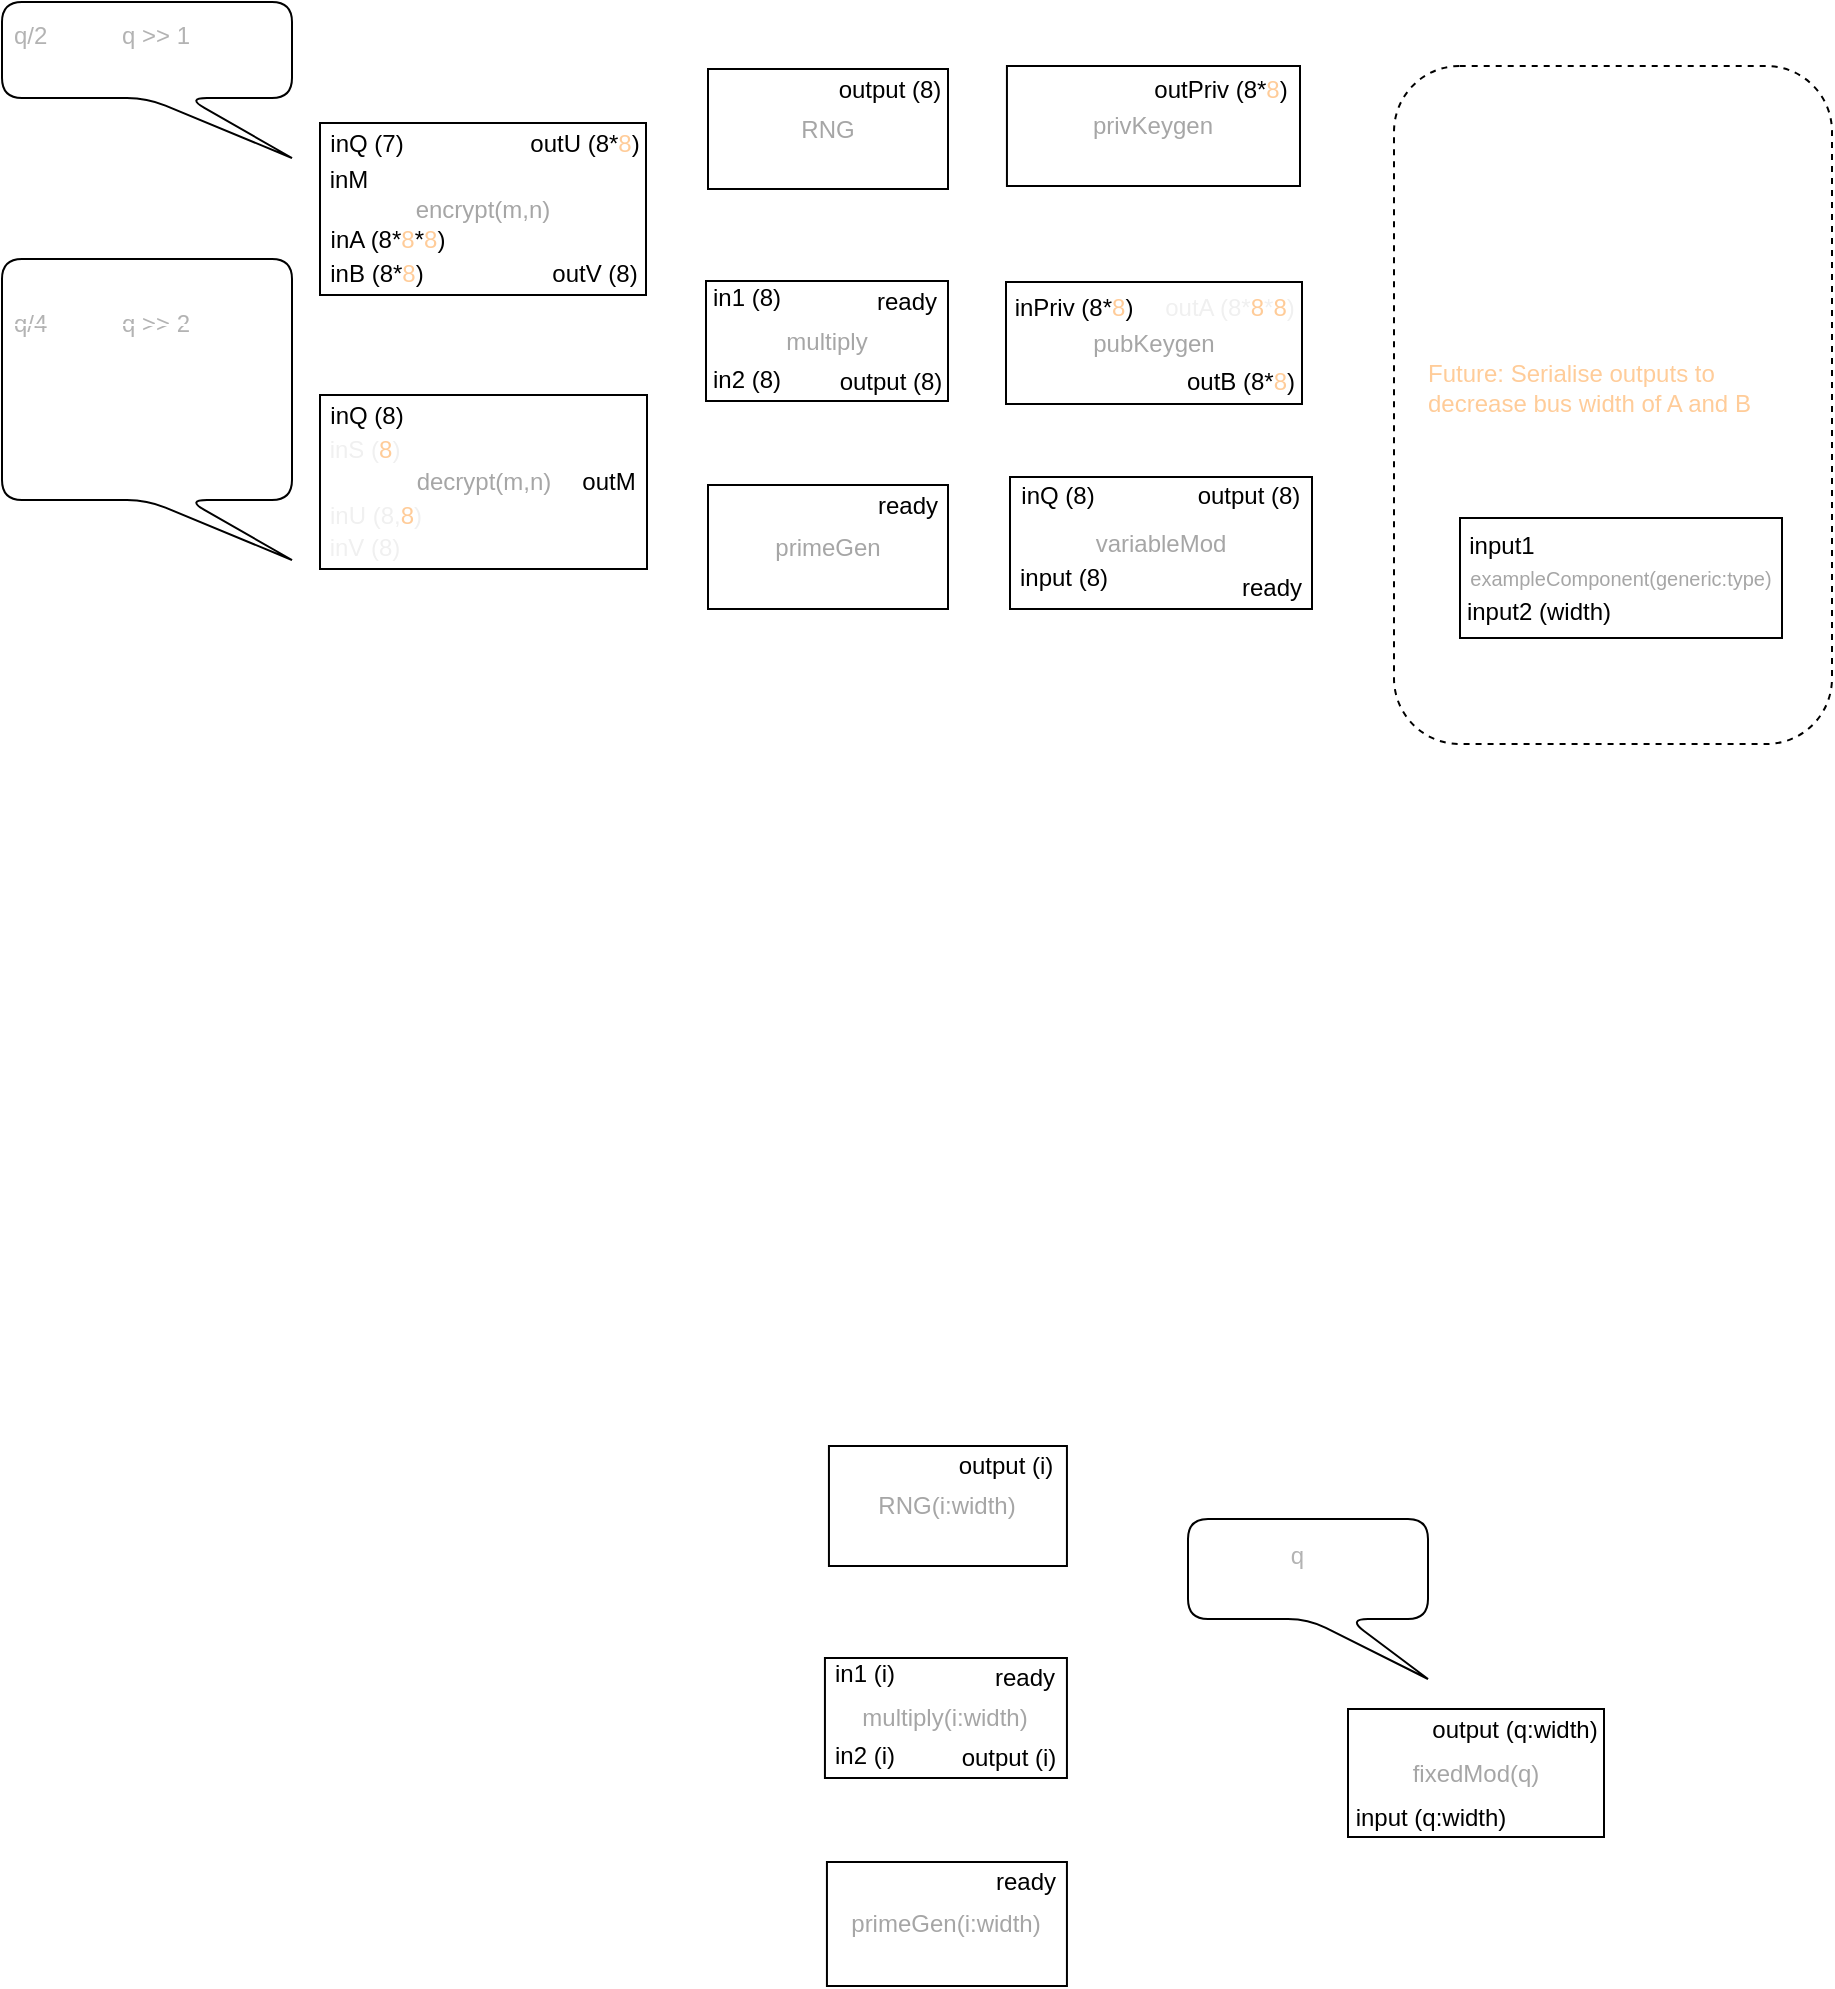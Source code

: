 <mxfile compressed="false" version="15.3.8" type="device">
  <diagram id="Qa77dYHcRy5dU1d4dy6T" name="Page-1">
    <mxGraphModel dx="582" dy="1662" grid="0" gridSize="10" guides="1" tooltips="1" connect="1" arrows="1" fold="1" page="1" pageScale="1" pageWidth="850" pageHeight="1100" math="0" shadow="0">
      <root>
        <mxCell id="0" />
        <mxCell id="1" parent="0" />
        <mxCell id="z-ZfQAUh8bczPbL0wc4s-18" value="pubKeygen" style="rounded=0;whiteSpace=wrap;html=1;fontColor=#A6A6A6;" parent="1" vertex="1">
          <mxGeometry x="508" y="167" width="148" height="61" as="geometry" />
        </mxCell>
        <mxCell id="z-ZfQAUh8bczPbL0wc4s-19" value="inPriv (8*&lt;span style=&quot;color: rgb(255 , 204 , 153) ; text-align: left&quot;&gt;8&lt;/span&gt;)" style="text;html=1;strokeColor=none;fillColor=none;align=center;verticalAlign=middle;whiteSpace=wrap;rounded=0;" parent="1" vertex="1">
          <mxGeometry x="510" y="170" width="63.65" height="20" as="geometry" />
        </mxCell>
        <mxCell id="z-ZfQAUh8bczPbL0wc4s-27" value="outB (8*&lt;span style=&quot;color: rgb(255 , 204 , 153) ; text-align: left&quot;&gt;8&lt;/span&gt;)" style="text;html=1;strokeColor=none;fillColor=none;align=center;verticalAlign=middle;whiteSpace=wrap;rounded=0;" parent="1" vertex="1">
          <mxGeometry x="595.47" y="207" width="61" height="20" as="geometry" />
        </mxCell>
        <mxCell id="z-ZfQAUh8bczPbL0wc4s-21" value="fixedMod(q)" style="rounded=0;whiteSpace=wrap;html=1;fontColor=#A6A6A6;" parent="1" vertex="1">
          <mxGeometry x="679" y="880.5" width="128" height="64" as="geometry" />
        </mxCell>
        <mxCell id="z-ZfQAUh8bczPbL0wc4s-24" value="output (q:width)" style="text;html=1;align=center;verticalAlign=middle;resizable=0;points=[];autosize=1;strokeColor=none;fillColor=none;" parent="1" vertex="1">
          <mxGeometry x="715" y="881.5" width="93" height="18" as="geometry" />
        </mxCell>
        <mxCell id="z-ZfQAUh8bczPbL0wc4s-62" value="input (q:width)" style="text;html=1;strokeColor=none;fillColor=none;align=center;verticalAlign=middle;whiteSpace=wrap;rounded=0;" parent="1" vertex="1">
          <mxGeometry x="679" y="924.5" width="83" height="20" as="geometry" />
        </mxCell>
        <mxCell id="z-ZfQAUh8bczPbL0wc4s-49" value="decrypt(m,n)" style="rounded=0;whiteSpace=wrap;html=1;fontColor=#A6A6A6;" parent="1" vertex="1">
          <mxGeometry x="165" y="223.5" width="163.5" height="87" as="geometry" />
        </mxCell>
        <mxCell id="z-ZfQAUh8bczPbL0wc4s-65" value="outM" style="text;html=1;align=center;verticalAlign=middle;resizable=0;points=[];autosize=1;strokeColor=none;fillColor=none;" parent="1" vertex="1">
          <mxGeometry x="288.5" y="257" width="40" height="20" as="geometry" />
        </mxCell>
        <mxCell id="z-ZfQAUh8bczPbL0wc4s-48" value="encrypt(m,n)" style="rounded=0;whiteSpace=wrap;html=1;fontColor=#A6A6A6;" parent="1" vertex="1">
          <mxGeometry x="165" y="87.5" width="163" height="86" as="geometry" />
        </mxCell>
        <mxCell id="z-ZfQAUh8bczPbL0wc4s-50" value="inA (8*&lt;span style=&quot;color: rgb(255 , 204 , 153) ; text-align: left&quot;&gt;8&lt;/span&gt;*&lt;span style=&quot;color: rgb(255 , 204 , 153) ; text-align: left&quot;&gt;8&lt;/span&gt;)" style="text;html=1;strokeColor=none;fillColor=none;align=center;verticalAlign=middle;whiteSpace=wrap;rounded=0;" parent="1" vertex="1">
          <mxGeometry x="163" y="135.5" width="72" height="20" as="geometry" />
        </mxCell>
        <mxCell id="z-ZfQAUh8bczPbL0wc4s-51" value="inB (8*&lt;span style=&quot;color: rgb(255 , 204 , 153) ; text-align: left&quot;&gt;8&lt;/span&gt;)" style="text;html=1;strokeColor=none;fillColor=none;align=center;verticalAlign=middle;whiteSpace=wrap;rounded=0;" parent="1" vertex="1">
          <mxGeometry x="164" y="152.5" width="59" height="20" as="geometry" />
        </mxCell>
        <mxCell id="z-ZfQAUh8bczPbL0wc4s-52" value="inM" style="text;html=1;align=center;verticalAlign=middle;resizable=0;points=[];autosize=1;strokeColor=none;fillColor=none;" parent="1" vertex="1">
          <mxGeometry x="164" y="105.5" width="30" height="20" as="geometry" />
        </mxCell>
        <mxCell id="z-ZfQAUh8bczPbL0wc4s-53" value="outU (8*&lt;span style=&quot;color: rgb(255 , 204 , 153) ; text-align: left&quot;&gt;8&lt;/span&gt;)" style="text;html=1;align=center;verticalAlign=middle;resizable=0;points=[];autosize=1;strokeColor=none;fillColor=none;" parent="1" vertex="1">
          <mxGeometry x="264" y="88.5" width="65" height="18" as="geometry" />
        </mxCell>
        <mxCell id="z-ZfQAUh8bczPbL0wc4s-54" value="outV (8)" style="text;html=1;align=center;verticalAlign=middle;resizable=0;points=[];autosize=1;strokeColor=none;fillColor=none;" parent="1" vertex="1">
          <mxGeometry x="272" y="152.5" width="60" height="20" as="geometry" />
        </mxCell>
        <mxCell id="z-ZfQAUh8bczPbL0wc4s-59" value="inQ (7)" style="text;html=1;align=center;verticalAlign=middle;resizable=0;points=[];autosize=1;strokeColor=none;fillColor=none;" parent="1" vertex="1">
          <mxGeometry x="164" y="88.5" width="47" height="18" as="geometry" />
        </mxCell>
        <mxCell id="z-ZfQAUh8bczPbL0wc4s-20" value="privKeygen" style="rounded=0;whiteSpace=wrap;html=1;fontColor=#A6A6A6;" parent="1" vertex="1">
          <mxGeometry x="508.47" y="59" width="146.53" height="60" as="geometry" />
        </mxCell>
        <mxCell id="z-ZfQAUh8bczPbL0wc4s-26" value="outPriv (8*&lt;span style=&quot;color: rgb(255 , 204 , 153) ; text-align: left&quot;&gt;8&lt;/span&gt;)" style="text;html=1;strokeColor=none;fillColor=none;align=center;verticalAlign=middle;whiteSpace=wrap;rounded=0;" parent="1" vertex="1">
          <mxGeometry x="577" y="61" width="77" height="20" as="geometry" />
        </mxCell>
        <mxCell id="z-ZfQAUh8bczPbL0wc4s-1" value="RNG(i:width)" style="rounded=0;whiteSpace=wrap;html=1;fontColor=#A6A6A6;" parent="1" vertex="1">
          <mxGeometry x="419.47" y="749" width="119" height="60" as="geometry" />
        </mxCell>
        <mxCell id="z-ZfQAUh8bczPbL0wc4s-4" value="output (i)" style="text;html=1;strokeColor=none;fillColor=none;align=center;verticalAlign=middle;whiteSpace=wrap;rounded=0;" parent="1" vertex="1">
          <mxGeometry x="477.47" y="749" width="62" height="20" as="geometry" />
        </mxCell>
        <mxCell id="z-ZfQAUh8bczPbL0wc4s-37" value="primeGen(i:width)" style="whiteSpace=wrap;html=1;fontColor=#A6A6A6;" parent="1" vertex="1">
          <mxGeometry x="418.47" y="957" width="120" height="62" as="geometry" />
        </mxCell>
        <mxCell id="z-ZfQAUh8bczPbL0wc4s-38" value="ready" style="text;html=1;strokeColor=none;fillColor=none;align=center;verticalAlign=middle;whiteSpace=wrap;rounded=0;" parent="1" vertex="1">
          <mxGeometry x="498.47" y="957" width="40" height="20" as="geometry" />
        </mxCell>
        <mxCell id="z-ZfQAUh8bczPbL0wc4s-9" value="multiply(i:width)" style="rounded=0;whiteSpace=wrap;html=1;container=0;fontColor=#A6A6A6;" parent="1" vertex="1">
          <mxGeometry x="417.47" y="855" width="121" height="60" as="geometry" />
        </mxCell>
        <mxCell id="z-ZfQAUh8bczPbL0wc4s-13" value="in1 (i)" style="text;html=1;align=center;verticalAlign=middle;resizable=0;points=[];autosize=1;strokeColor=none;fillColor=none;container=0;" parent="1" vertex="1">
          <mxGeometry x="417.47" y="854" width="40" height="18" as="geometry" />
        </mxCell>
        <mxCell id="z-ZfQAUh8bczPbL0wc4s-14" value="output (i)" style="text;html=1;strokeColor=none;fillColor=none;align=center;verticalAlign=middle;whiteSpace=wrap;rounded=0;container=0;" parent="1" vertex="1">
          <mxGeometry x="481.47" y="895" width="57" height="20" as="geometry" />
        </mxCell>
        <mxCell id="z-ZfQAUh8bczPbL0wc4s-15" value="in2 (i)" style="text;html=1;align=center;verticalAlign=middle;resizable=0;points=[];autosize=1;strokeColor=none;fillColor=none;container=0;" parent="1" vertex="1">
          <mxGeometry x="417.47" y="895" width="40" height="18" as="geometry" />
        </mxCell>
        <mxCell id="z-ZfQAUh8bczPbL0wc4s-16" value="ready" style="text;html=1;align=center;verticalAlign=middle;resizable=0;points=[];autosize=1;strokeColor=none;fillColor=none;container=0;" parent="1" vertex="1">
          <mxGeometry x="492.47" y="855" width="50" height="20" as="geometry" />
        </mxCell>
        <mxCell id="HXlSVpTfHzc4MRkyUJ3o-3" value="output (i)" style="text;html=1;strokeColor=none;fillColor=none;align=center;verticalAlign=middle;whiteSpace=wrap;rounded=0;fontColor=#FFFFFF;" parent="1" vertex="1">
          <mxGeometry x="482.47" y="999" width="55" height="20" as="geometry" />
        </mxCell>
        <mxCell id="HXlSVpTfHzc4MRkyUJ3o-5" value="&lt;h1 style=&quot;text-align: left&quot;&gt;&lt;br&gt;&lt;/h1&gt;" style="rounded=1;whiteSpace=wrap;html=1;fontColor=#FFFFFF;glass=0;shadow=0;sketch=0;spacing=10;spacingTop=-5;dashed=1;" parent="1" vertex="1">
          <mxGeometry x="702" y="59" width="219" height="339" as="geometry" />
        </mxCell>
        <mxCell id="HXlSVpTfHzc4MRkyUJ3o-7" value="&lt;h1 style=&quot;text-align: left&quot;&gt;&lt;br&gt;&lt;/h1&gt;" style="text;html=1;strokeColor=none;fillColor=none;align=center;verticalAlign=middle;whiteSpace=wrap;rounded=0;shadow=0;glass=0;dashed=1;sketch=0;fontColor=#FFFFFF;" parent="1" vertex="1">
          <mxGeometry x="713" y="105" width="204" height="55" as="geometry" />
        </mxCell>
        <mxCell id="HXlSVpTfHzc4MRkyUJ3o-8" value="&lt;h1 style=&quot;text-align: left&quot;&gt;Note&lt;/h1&gt;" style="text;html=1;align=center;verticalAlign=middle;resizable=0;points=[];autosize=1;strokeColor=none;fillColor=none;fontColor=#FFFFFF;" parent="1" vertex="1">
          <mxGeometry x="712" y="79" width="63" height="50" as="geometry" />
        </mxCell>
        <mxCell id="HXlSVpTfHzc4MRkyUJ3o-10" value="All components can connect to&lt;br&gt;* CLK (1) - clock source&lt;br&gt;* RST (1) - reset on high&lt;font color=&quot;#b3b3b3&quot;&gt;&lt;br&gt;&lt;/font&gt;* sizeM (8) - Size of M (max 255)&lt;br&gt;* sizeN (8) - Size of N (max 255)&lt;font color=&quot;#b3b3b3&quot;&gt;&lt;br&gt;&lt;/font&gt;" style="text;html=1;strokeColor=none;fillColor=none;align=left;verticalAlign=middle;whiteSpace=wrap;rounded=0;shadow=0;glass=0;dashed=1;sketch=0;fontColor=#FFFFFF;" parent="1" vertex="1">
          <mxGeometry x="716" y="119.5" width="195" height="76.5" as="geometry" />
        </mxCell>
        <mxCell id="HXlSVpTfHzc4MRkyUJ3o-17" value="" style="group;" parent="1" vertex="1" connectable="0">
          <mxGeometry x="735" y="285" width="161" height="60" as="geometry" />
        </mxCell>
        <mxCell id="HXlSVpTfHzc4MRkyUJ3o-11" value="&lt;span style=&quot;color: rgb(166 , 166 , 166)&quot;&gt;&lt;font style=&quot;font-size: 10px&quot;&gt;exampleComponent(generic:type)&lt;/font&gt;&lt;/span&gt;" style="rounded=0;whiteSpace=wrap;html=1;shadow=0;glass=0;sketch=0;fontColor=#FFFFFF;align=center;" parent="HXlSVpTfHzc4MRkyUJ3o-17" vertex="1">
          <mxGeometry width="161" height="60" as="geometry" />
        </mxCell>
        <mxCell id="HXlSVpTfHzc4MRkyUJ3o-13" value="input1" style="text;html=1;strokeColor=none;fillColor=none;align=center;verticalAlign=middle;whiteSpace=wrap;rounded=0;" parent="HXlSVpTfHzc4MRkyUJ3o-17" vertex="1">
          <mxGeometry x="3" y="4" width="36" height="20" as="geometry" />
        </mxCell>
        <mxCell id="HXlSVpTfHzc4MRkyUJ3o-14" value="input2 (width)" style="text;html=1;strokeColor=none;fillColor=none;align=center;verticalAlign=middle;whiteSpace=wrap;rounded=0;" parent="HXlSVpTfHzc4MRkyUJ3o-17" vertex="1">
          <mxGeometry x="2" y="37" width="75" height="20" as="geometry" />
        </mxCell>
        <mxCell id="HXlSVpTfHzc4MRkyUJ3o-16" value="output1" style="text;html=1;strokeColor=none;fillColor=none;align=center;verticalAlign=middle;whiteSpace=wrap;rounded=0;shadow=0;glass=0;sketch=0;fontColor=#FFFFFF;" parent="HXlSVpTfHzc4MRkyUJ3o-17" vertex="1">
          <mxGeometry x="115" y="4" width="40" height="20" as="geometry" />
        </mxCell>
        <mxCell id="HXlSVpTfHzc4MRkyUJ3o-18" value="variableMod" style="rounded=0;whiteSpace=wrap;html=1;fontColor=#A6A6A6;" parent="1" vertex="1">
          <mxGeometry x="510" y="264.5" width="151" height="66" as="geometry" />
        </mxCell>
        <mxCell id="HXlSVpTfHzc4MRkyUJ3o-19" value="output (8)" style="text;html=1;align=center;verticalAlign=middle;resizable=0;points=[];autosize=1;strokeColor=none;fillColor=none;" parent="1" vertex="1">
          <mxGeometry x="594" y="263.5" width="70" height="20" as="geometry" />
        </mxCell>
        <mxCell id="HXlSVpTfHzc4MRkyUJ3o-20" value="inQ (8)" style="text;html=1;strokeColor=none;fillColor=none;align=center;verticalAlign=middle;whiteSpace=wrap;rounded=0;" parent="1" vertex="1">
          <mxGeometry x="510" y="263.5" width="48" height="20" as="geometry" />
        </mxCell>
        <mxCell id="HXlSVpTfHzc4MRkyUJ3o-21" value="input (8)" style="text;html=1;strokeColor=none;fillColor=none;align=center;verticalAlign=middle;whiteSpace=wrap;rounded=0;" parent="1" vertex="1">
          <mxGeometry x="510" y="304.5" width="54" height="20" as="geometry" />
        </mxCell>
        <mxCell id="HXlSVpTfHzc4MRkyUJ3o-24" value="Generic &lt;font color=&quot;#b3b3b3&quot;&gt;q&lt;/font&gt; is the actual divisor" style="shape=callout;whiteSpace=wrap;html=1;perimeter=calloutPerimeter;rounded=1;shadow=0;glass=0;sketch=0;fontColor=#FFFFFF;align=left;position2=1;spacing=6;" parent="1" vertex="1">
          <mxGeometry x="599" y="785.5" width="120" height="80" as="geometry" />
        </mxCell>
        <mxCell id="HXlSVpTfHzc4MRkyUJ3o-25" value="&lt;span style=&quot;color: rgb(240 , 240 , 240) ; font-family: &amp;#34;helvetica&amp;#34;&quot;&gt;inS (&lt;/span&gt;&lt;span style=&quot;color: rgb(255 , 204 , 153) ; text-align: left&quot;&gt;8&lt;/span&gt;&lt;span style=&quot;color: rgb(240 , 240 , 240) ; font-family: &amp;#34;helvetica&amp;#34;&quot;&gt;)&lt;/span&gt;" style="text;html=1;strokeColor=none;fillColor=none;align=center;verticalAlign=middle;whiteSpace=wrap;rounded=0;shadow=0;glass=0;sketch=0;fontColor=#FFFFFF;" parent="1" vertex="1">
          <mxGeometry x="164" y="240.5" width="47" height="20" as="geometry" />
        </mxCell>
        <mxCell id="HXlSVpTfHzc4MRkyUJ3o-26" value="&lt;span style=&quot;color: rgb(240 , 240 , 240)&quot;&gt;inV (8)&lt;/span&gt;" style="text;html=1;strokeColor=none;fillColor=none;align=center;verticalAlign=middle;whiteSpace=wrap;rounded=0;shadow=0;glass=0;sketch=0;fontColor=#FFFFFF;" parent="1" vertex="1">
          <mxGeometry x="164" y="289.5" width="47" height="20" as="geometry" />
        </mxCell>
        <mxCell id="HXlSVpTfHzc4MRkyUJ3o-27" value="&lt;span style=&quot;color: rgb(240 , 240 , 240)&quot;&gt;inU (8,&lt;/span&gt;&lt;span style=&quot;color: rgb(255 , 204 , 153) ; text-align: left&quot;&gt;8&lt;/span&gt;&lt;span style=&quot;color: rgb(240 , 240 , 240)&quot;&gt;)&lt;/span&gt;" style="text;html=1;strokeColor=none;fillColor=none;align=center;verticalAlign=middle;whiteSpace=wrap;rounded=0;shadow=0;glass=0;sketch=0;fontColor=#FFFFFF;" parent="1" vertex="1">
          <mxGeometry x="165" y="273.5" width="56" height="20" as="geometry" />
        </mxCell>
        <mxCell id="HXlSVpTfHzc4MRkyUJ3o-28" value="inQ (8)" style="text;html=1;align=center;verticalAlign=middle;resizable=0;points=[];autosize=1;strokeColor=none;fillColor=none;" parent="1" vertex="1">
          <mxGeometry x="164.5" y="224.5" width="47" height="18" as="geometry" />
        </mxCell>
        <mxCell id="HXlSVpTfHzc4MRkyUJ3o-29" value="&lt;strike&gt;&lt;font color=&quot;#b3b3b3&quot;&gt;q/4&lt;/font&gt; is just &lt;font color=&quot;#b3b3b3&quot;&gt;q &amp;gt;&amp;gt; 2&lt;/font&gt;&lt;br&gt;(Pass the first n-2 lanes)&lt;/strike&gt;&lt;br&gt;&lt;br&gt;But, we need to perform mod q" style="shape=callout;whiteSpace=wrap;html=1;perimeter=calloutPerimeter;rounded=1;shadow=0;glass=0;sketch=0;fontColor=#FFFFFF;align=left;position2=1;spacing=6;" parent="1" vertex="1">
          <mxGeometry x="6" y="155.5" width="145" height="150.5" as="geometry" />
        </mxCell>
        <mxCell id="HXlSVpTfHzc4MRkyUJ3o-30" value="&lt;font color=&quot;#b3b3b3&quot;&gt;q/2&lt;/font&gt;&amp;nbsp;is just &lt;font color=&quot;#b3b3b3&quot;&gt;q &amp;gt;&amp;gt; 1&lt;/font&gt;&lt;br&gt;(Pass the first n-1 lanes)" style="shape=callout;whiteSpace=wrap;html=1;perimeter=calloutPerimeter;rounded=1;shadow=0;glass=0;sketch=0;fontColor=#FFFFFF;align=left;position2=1;spacing=6;" parent="1" vertex="1">
          <mxGeometry x="6" y="27" width="145" height="78" as="geometry" />
        </mxCell>
        <mxCell id="HXlSVpTfHzc4MRkyUJ3o-31" value="RNG" style="rounded=0;whiteSpace=wrap;html=1;fontColor=#A6A6A6;" parent="1" vertex="1">
          <mxGeometry x="359" y="60.5" width="120" height="60" as="geometry" />
        </mxCell>
        <mxCell id="HXlSVpTfHzc4MRkyUJ3o-32" value="output (8)" style="text;html=1;strokeColor=none;fillColor=none;align=center;verticalAlign=middle;whiteSpace=wrap;rounded=0;" parent="1" vertex="1">
          <mxGeometry x="419" y="60.5" width="62" height="20" as="geometry" />
        </mxCell>
        <mxCell id="HXlSVpTfHzc4MRkyUJ3o-33" value="primeGen" style="whiteSpace=wrap;html=1;fontColor=#A6A6A6;" parent="1" vertex="1">
          <mxGeometry x="359" y="268.5" width="120" height="62" as="geometry" />
        </mxCell>
        <mxCell id="HXlSVpTfHzc4MRkyUJ3o-34" value="ready" style="text;html=1;strokeColor=none;fillColor=none;align=center;verticalAlign=middle;whiteSpace=wrap;rounded=0;" parent="1" vertex="1">
          <mxGeometry x="439" y="268.5" width="40" height="20" as="geometry" />
        </mxCell>
        <mxCell id="HXlSVpTfHzc4MRkyUJ3o-35" value="multiply" style="rounded=0;whiteSpace=wrap;html=1;container=0;fontColor=#A6A6A6;" parent="1" vertex="1">
          <mxGeometry x="358" y="166.5" width="121" height="60" as="geometry" />
        </mxCell>
        <mxCell id="HXlSVpTfHzc4MRkyUJ3o-36" value="in1 (8)" style="text;html=1;align=center;verticalAlign=middle;resizable=0;points=[];autosize=1;strokeColor=none;fillColor=none;container=0;" parent="1" vertex="1">
          <mxGeometry x="356" y="165.5" width="44" height="18" as="geometry" />
        </mxCell>
        <mxCell id="HXlSVpTfHzc4MRkyUJ3o-37" value="output (8)" style="text;html=1;strokeColor=none;fillColor=none;align=center;verticalAlign=middle;whiteSpace=wrap;rounded=0;container=0;" parent="1" vertex="1">
          <mxGeometry x="422" y="206.5" width="57" height="20" as="geometry" />
        </mxCell>
        <mxCell id="HXlSVpTfHzc4MRkyUJ3o-38" value="in2 (8)" style="text;html=1;align=center;verticalAlign=middle;resizable=0;points=[];autosize=1;strokeColor=none;fillColor=none;container=0;" parent="1" vertex="1">
          <mxGeometry x="356" y="206.5" width="44" height="18" as="geometry" />
        </mxCell>
        <mxCell id="HXlSVpTfHzc4MRkyUJ3o-39" value="ready" style="text;html=1;align=center;verticalAlign=middle;resizable=0;points=[];autosize=1;strokeColor=none;fillColor=none;container=0;" parent="1" vertex="1">
          <mxGeometry x="433" y="166.5" width="50" height="20" as="geometry" />
        </mxCell>
        <mxCell id="HXlSVpTfHzc4MRkyUJ3o-40" value="output (8)" style="text;html=1;strokeColor=none;fillColor=none;align=center;verticalAlign=middle;whiteSpace=wrap;rounded=0;fontColor=#FFFFFF;" parent="1" vertex="1">
          <mxGeometry x="423" y="310.5" width="55" height="20" as="geometry" />
        </mxCell>
        <mxCell id="HXlSVpTfHzc4MRkyUJ3o-41" value="Current implementation is limited to 8-bit operations" style="text;html=1;strokeColor=none;fillColor=none;align=left;verticalAlign=middle;whiteSpace=wrap;rounded=0;shadow=0;glass=0;dashed=1;sketch=0;fontColor=#FFFFFF;" parent="1" vertex="1">
          <mxGeometry x="716" y="238.5" width="195" height="39.5" as="geometry" />
        </mxCell>
        <mxCell id="HXlSVpTfHzc4MRkyUJ3o-43" value="&lt;font color=&quot;#ffcc99&quot;&gt;Future: Serialise outputs to decrease bus width of A and B&lt;/font&gt;" style="text;html=1;strokeColor=none;fillColor=none;align=left;verticalAlign=middle;whiteSpace=wrap;rounded=0;shadow=0;glass=0;dashed=1;sketch=0;fontColor=#FFE6CC;" parent="1" vertex="1">
          <mxGeometry x="717" y="200" width="195" height="39.5" as="geometry" />
        </mxCell>
        <mxCell id="HXlSVpTfHzc4MRkyUJ3o-44" value="&lt;span style=&quot;color: rgb(240 , 240 , 240)&quot;&gt;outA (8*&lt;/span&gt;&lt;span style=&quot;color: rgb(255 , 204 , 153) ; text-align: left&quot;&gt;8&lt;/span&gt;&lt;span style=&quot;color: rgb(240 , 240 , 240)&quot;&gt;*&lt;/span&gt;&lt;span style=&quot;color: rgb(255 , 204 , 153) ; text-align: left&quot;&gt;8&lt;/span&gt;&lt;span style=&quot;color: rgb(240 , 240 , 240)&quot;&gt;)&lt;/span&gt;" style="text;html=1;strokeColor=none;fillColor=none;align=center;verticalAlign=middle;whiteSpace=wrap;rounded=0;shadow=0;glass=0;sketch=0;fontColor=#FFE6CC;" parent="1" vertex="1">
          <mxGeometry x="584" y="170" width="72" height="20" as="geometry" />
        </mxCell>
        <mxCell id="-EpJpmkHCdFSuozQQgCk-1" value="ready" style="text;html=1;strokeColor=none;fillColor=none;align=center;verticalAlign=middle;whiteSpace=wrap;rounded=0;" parent="1" vertex="1">
          <mxGeometry x="621" y="309.5" width="40" height="20" as="geometry" />
        </mxCell>
      </root>
    </mxGraphModel>
  </diagram>
</mxfile>
